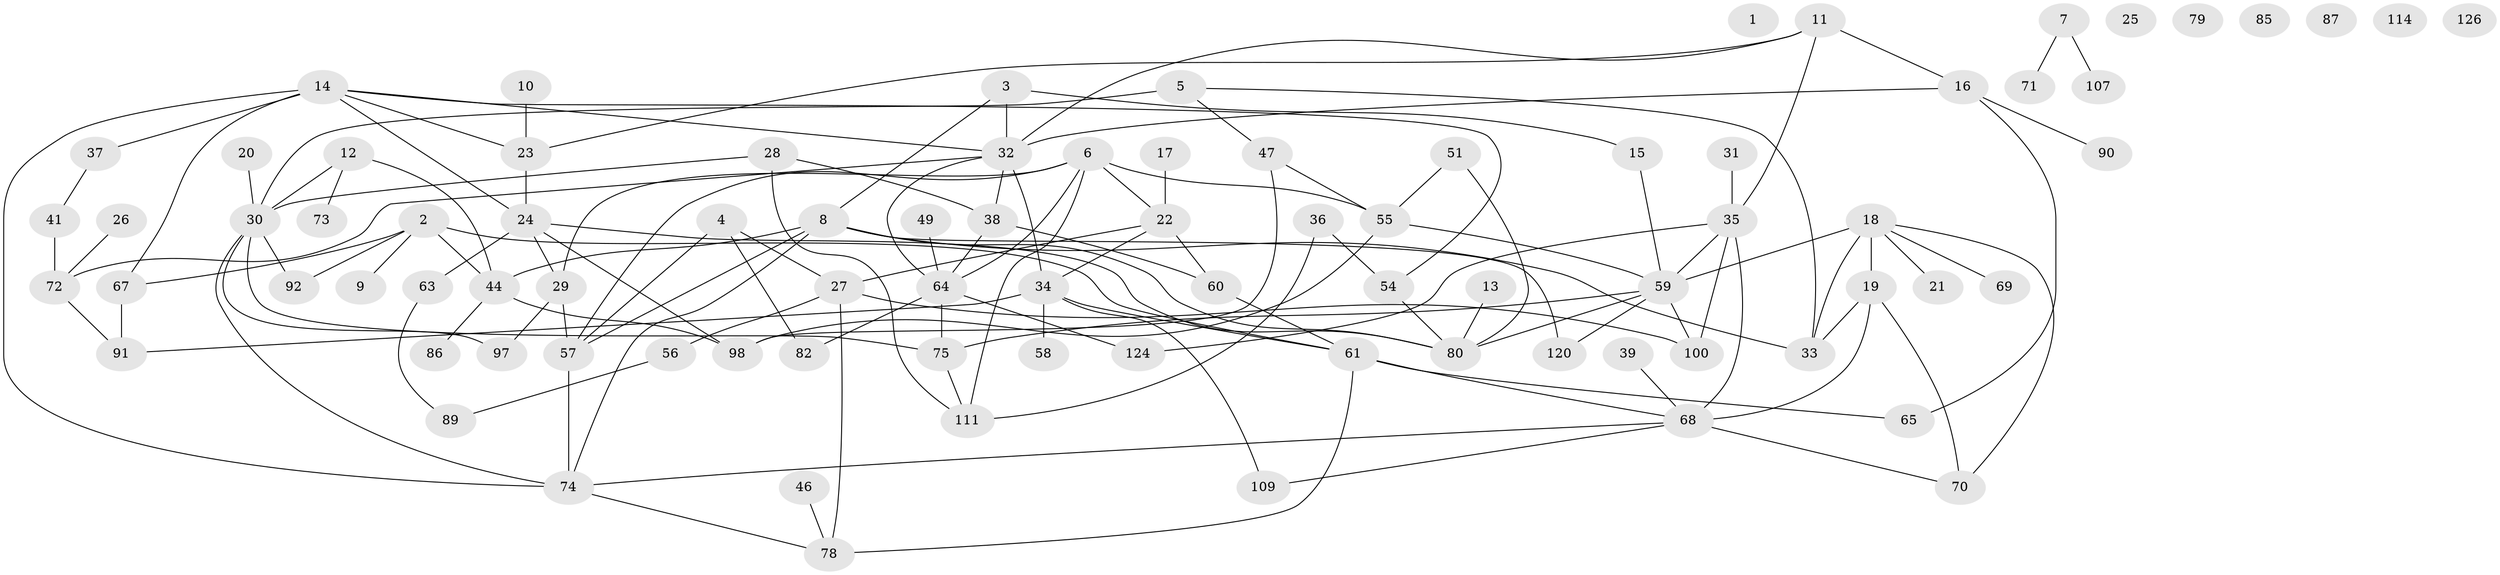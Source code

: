 // original degree distribution, {1: 0.18253968253968253, 2: 0.25396825396825395, 3: 0.18253968253968253, 4: 0.19047619047619047, 7: 0.023809523809523808, 5: 0.0873015873015873, 0: 0.03968253968253968, 6: 0.03968253968253968}
// Generated by graph-tools (version 1.1) at 2025/41/03/06/25 10:41:19]
// undirected, 86 vertices, 132 edges
graph export_dot {
graph [start="1"]
  node [color=gray90,style=filled];
  1 [super="+102"];
  2 [super="+83"];
  3 [super="+113"];
  4;
  5 [super="+101"];
  6 [super="+42"];
  7;
  8 [super="+112"];
  9;
  10 [super="+95"];
  11 [super="+43"];
  12;
  13;
  14 [super="+45"];
  15;
  16 [super="+123"];
  17 [super="+105"];
  18 [super="+52"];
  19;
  20;
  21;
  22 [super="+77"];
  23 [super="+117"];
  24 [super="+62"];
  25;
  26;
  27 [super="+40"];
  28;
  29 [super="+50"];
  30 [super="+48"];
  31;
  32 [super="+108"];
  33 [super="+84"];
  34 [super="+76"];
  35 [super="+121"];
  36;
  37;
  38 [super="+53"];
  39;
  41;
  44 [super="+110"];
  46;
  47;
  49;
  51;
  54;
  55 [super="+96"];
  56;
  57 [super="+119"];
  58;
  59 [super="+81"];
  60;
  61 [super="+106"];
  63;
  64 [super="+66"];
  65 [super="+99"];
  67;
  68 [super="+104"];
  69;
  70;
  71;
  72;
  73;
  74 [super="+88"];
  75 [super="+94"];
  78 [super="+122"];
  79;
  80 [super="+118"];
  82;
  85 [super="+103"];
  86;
  87;
  89;
  90;
  91;
  92 [super="+93"];
  97;
  98 [super="+125"];
  100 [super="+115"];
  107;
  109;
  111 [super="+116"];
  114;
  120;
  124;
  126;
  2 -- 67;
  2 -- 9;
  2 -- 92;
  2 -- 61;
  2 -- 44;
  3 -- 8;
  3 -- 32;
  3 -- 15;
  4 -- 82;
  4 -- 27;
  4 -- 57;
  5 -- 33;
  5 -- 47;
  5 -- 30 [weight=2];
  6 -- 111;
  6 -- 22;
  6 -- 64;
  6 -- 57;
  6 -- 29;
  6 -- 55;
  7 -- 71;
  7 -- 107;
  8 -- 44;
  8 -- 57;
  8 -- 120;
  8 -- 80;
  8 -- 33;
  8 -- 74;
  10 -- 23;
  11 -- 35;
  11 -- 16 [weight=2];
  11 -- 32;
  11 -- 23;
  12 -- 30;
  12 -- 44;
  12 -- 73;
  13 -- 80;
  14 -- 23;
  14 -- 24;
  14 -- 74 [weight=2];
  14 -- 32;
  14 -- 67;
  14 -- 37;
  14 -- 54;
  15 -- 59;
  16 -- 90;
  16 -- 65 [weight=2];
  16 -- 32;
  17 -- 22;
  18 -- 19;
  18 -- 21;
  18 -- 69;
  18 -- 70;
  18 -- 59 [weight=2];
  18 -- 33;
  19 -- 70;
  19 -- 33;
  19 -- 68;
  20 -- 30;
  22 -- 34;
  22 -- 60;
  22 -- 27;
  23 -- 24;
  24 -- 63;
  24 -- 80;
  24 -- 98;
  24 -- 29;
  26 -- 72;
  27 -- 100;
  27 -- 56;
  27 -- 78;
  28 -- 30;
  28 -- 38;
  28 -- 111;
  29 -- 97;
  29 -- 57;
  30 -- 92;
  30 -- 97;
  30 -- 74;
  30 -- 75;
  31 -- 35;
  32 -- 72;
  32 -- 38;
  32 -- 64;
  32 -- 34 [weight=2];
  34 -- 58;
  34 -- 61;
  34 -- 91;
  34 -- 109;
  35 -- 100;
  35 -- 124;
  35 -- 59;
  35 -- 68 [weight=2];
  36 -- 54;
  36 -- 111;
  37 -- 41;
  38 -- 60;
  38 -- 64;
  39 -- 68;
  41 -- 72;
  44 -- 86;
  44 -- 98;
  46 -- 78;
  47 -- 55;
  47 -- 98;
  49 -- 64;
  51 -- 80;
  51 -- 55;
  54 -- 80;
  55 -- 59;
  55 -- 98;
  56 -- 89;
  57 -- 74;
  59 -- 120;
  59 -- 75;
  59 -- 80;
  59 -- 100;
  60 -- 61;
  61 -- 65;
  61 -- 68;
  61 -- 78;
  63 -- 89;
  64 -- 82;
  64 -- 124;
  64 -- 75;
  67 -- 91;
  68 -- 70;
  68 -- 109;
  68 -- 74;
  72 -- 91;
  74 -- 78;
  75 -- 111;
}
